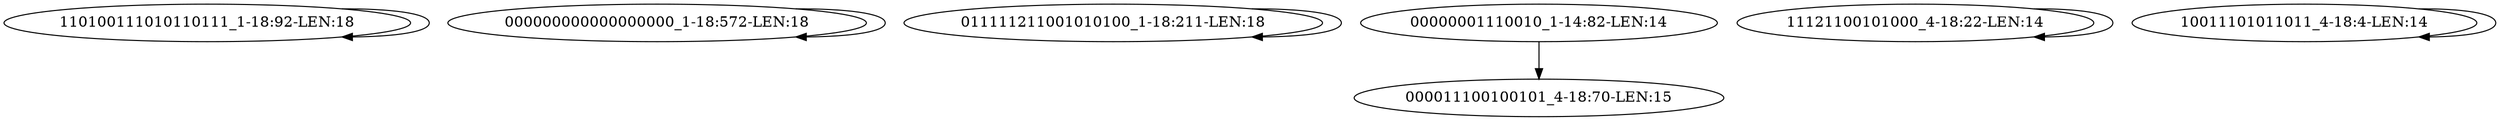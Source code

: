 digraph G {
    "110100111010110111_1-18:92-LEN:18" -> "110100111010110111_1-18:92-LEN:18";
    "000000000000000000_1-18:572-LEN:18" -> "000000000000000000_1-18:572-LEN:18";
    "011111211001010100_1-18:211-LEN:18" -> "011111211001010100_1-18:211-LEN:18";
    "00000001110010_1-14:82-LEN:14" -> "000011100100101_4-18:70-LEN:15";
    "11121100101000_4-18:22-LEN:14" -> "11121100101000_4-18:22-LEN:14";
    "10011101011011_4-18:4-LEN:14" -> "10011101011011_4-18:4-LEN:14";
}
